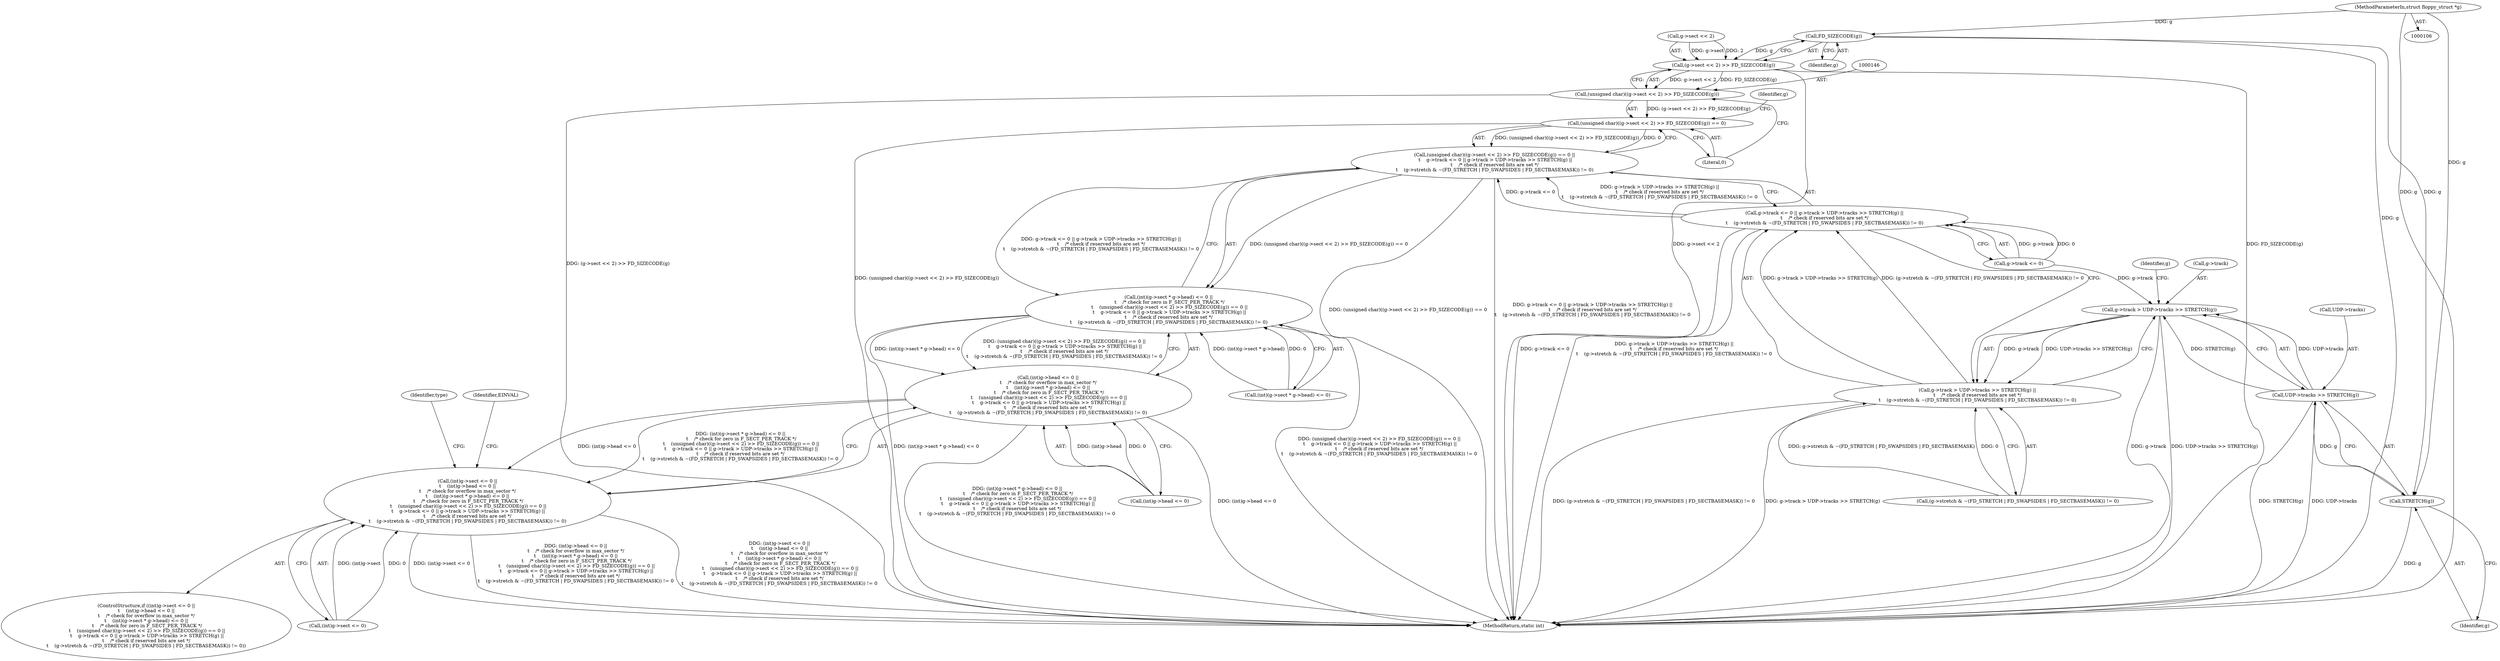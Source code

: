 digraph "0_linux_da99466ac243f15fbba65bd261bfc75ffa1532b6@pointer" {
"1000153" [label="(Call,FD_SIZECODE(g))"];
"1000108" [label="(MethodParameterIn,struct floppy_struct *g)"];
"1000147" [label="(Call,(g->sect << 2) >> FD_SIZECODE(g))"];
"1000145" [label="(Call,(unsigned char)((g->sect << 2) >> FD_SIZECODE(g)))"];
"1000144" [label="(Call,(unsigned char)((g->sect << 2) >> FD_SIZECODE(g)) == 0)"];
"1000143" [label="(Call,(unsigned char)((g->sect << 2) >> FD_SIZECODE(g)) == 0 ||\n \t    g->track <= 0 || g->track > UDP->tracks >> STRETCH(g) ||\n\t    /* check if reserved bits are set */\n\t    (g->stretch & ~(FD_STRETCH | FD_SWAPSIDES | FD_SECTBASEMASK)) != 0)"];
"1000131" [label="(Call,(int)(g->sect * g->head) <= 0 ||\n \t    /* check for zero in F_SECT_PER_TRACK */\n \t    (unsigned char)((g->sect << 2) >> FD_SIZECODE(g)) == 0 ||\n \t    g->track <= 0 || g->track > UDP->tracks >> STRETCH(g) ||\n\t    /* check if reserved bits are set */\n\t    (g->stretch & ~(FD_STRETCH | FD_SWAPSIDES | FD_SECTBASEMASK)) != 0)"];
"1000123" [label="(Call,(int)g->head <= 0 ||\n\t    /* check for overflow in max_sector */\n\t    (int)(g->sect * g->head) <= 0 ||\n \t    /* check for zero in F_SECT_PER_TRACK */\n \t    (unsigned char)((g->sect << 2) >> FD_SIZECODE(g)) == 0 ||\n \t    g->track <= 0 || g->track > UDP->tracks >> STRETCH(g) ||\n\t    /* check if reserved bits are set */\n\t    (g->stretch & ~(FD_STRETCH | FD_SWAPSIDES | FD_SECTBASEMASK)) != 0)"];
"1000115" [label="(Call,(int)g->sect <= 0 ||\n\t    (int)g->head <= 0 ||\n\t    /* check for overflow in max_sector */\n\t    (int)(g->sect * g->head) <= 0 ||\n \t    /* check for zero in F_SECT_PER_TRACK */\n \t    (unsigned char)((g->sect << 2) >> FD_SIZECODE(g)) == 0 ||\n \t    g->track <= 0 || g->track > UDP->tracks >> STRETCH(g) ||\n\t    /* check if reserved bits are set */\n\t    (g->stretch & ~(FD_STRETCH | FD_SWAPSIDES | FD_SECTBASEMASK)) != 0)"];
"1000171" [label="(Call,STRETCH(g))"];
"1000167" [label="(Call,UDP->tracks >> STRETCH(g))"];
"1000163" [label="(Call,g->track > UDP->tracks >> STRETCH(g))"];
"1000162" [label="(Call,g->track > UDP->tracks >> STRETCH(g) ||\n\t    /* check if reserved bits are set */\n\t    (g->stretch & ~(FD_STRETCH | FD_SWAPSIDES | FD_SECTBASEMASK)) != 0)"];
"1000156" [label="(Call,g->track <= 0 || g->track > UDP->tracks >> STRETCH(g) ||\n\t    /* check if reserved bits are set */\n\t    (g->stretch & ~(FD_STRETCH | FD_SWAPSIDES | FD_SECTBASEMASK)) != 0)"];
"1000403" [label="(MethodReturn,static int)"];
"1000124" [label="(Call,(int)g->head <= 0)"];
"1000171" [label="(Call,STRETCH(g))"];
"1000176" [label="(Identifier,g)"];
"1000147" [label="(Call,(g->sect << 2) >> FD_SIZECODE(g))"];
"1000153" [label="(Call,FD_SIZECODE(g))"];
"1000167" [label="(Call,UDP->tracks >> STRETCH(g))"];
"1000162" [label="(Call,g->track > UDP->tracks >> STRETCH(g) ||\n\t    /* check if reserved bits are set */\n\t    (g->stretch & ~(FD_STRETCH | FD_SWAPSIDES | FD_SECTBASEMASK)) != 0)"];
"1000156" [label="(Call,g->track <= 0 || g->track > UDP->tracks >> STRETCH(g) ||\n\t    /* check if reserved bits are set */\n\t    (g->stretch & ~(FD_STRETCH | FD_SWAPSIDES | FD_SECTBASEMASK)) != 0)"];
"1000164" [label="(Call,g->track)"];
"1000189" [label="(Identifier,type)"];
"1000157" [label="(Call,g->track <= 0)"];
"1000114" [label="(ControlStructure,if ((int)g->sect <= 0 ||\n\t    (int)g->head <= 0 ||\n\t    /* check for overflow in max_sector */\n\t    (int)(g->sect * g->head) <= 0 ||\n \t    /* check for zero in F_SECT_PER_TRACK */\n \t    (unsigned char)((g->sect << 2) >> FD_SIZECODE(g)) == 0 ||\n \t    g->track <= 0 || g->track > UDP->tracks >> STRETCH(g) ||\n\t    /* check if reserved bits are set */\n\t    (g->stretch & ~(FD_STRETCH | FD_SWAPSIDES | FD_SECTBASEMASK)) != 0))"];
"1000159" [label="(Identifier,g)"];
"1000163" [label="(Call,g->track > UDP->tracks >> STRETCH(g))"];
"1000143" [label="(Call,(unsigned char)((g->sect << 2) >> FD_SIZECODE(g)) == 0 ||\n \t    g->track <= 0 || g->track > UDP->tracks >> STRETCH(g) ||\n\t    /* check if reserved bits are set */\n\t    (g->stretch & ~(FD_STRETCH | FD_SWAPSIDES | FD_SECTBASEMASK)) != 0)"];
"1000115" [label="(Call,(int)g->sect <= 0 ||\n\t    (int)g->head <= 0 ||\n\t    /* check for overflow in max_sector */\n\t    (int)(g->sect * g->head) <= 0 ||\n \t    /* check for zero in F_SECT_PER_TRACK */\n \t    (unsigned char)((g->sect << 2) >> FD_SIZECODE(g)) == 0 ||\n \t    g->track <= 0 || g->track > UDP->tracks >> STRETCH(g) ||\n\t    /* check if reserved bits are set */\n\t    (g->stretch & ~(FD_STRETCH | FD_SWAPSIDES | FD_SECTBASEMASK)) != 0)"];
"1000131" [label="(Call,(int)(g->sect * g->head) <= 0 ||\n \t    /* check for zero in F_SECT_PER_TRACK */\n \t    (unsigned char)((g->sect << 2) >> FD_SIZECODE(g)) == 0 ||\n \t    g->track <= 0 || g->track > UDP->tracks >> STRETCH(g) ||\n\t    /* check if reserved bits are set */\n\t    (g->stretch & ~(FD_STRETCH | FD_SWAPSIDES | FD_SECTBASEMASK)) != 0)"];
"1000132" [label="(Call,(int)(g->sect * g->head) <= 0)"];
"1000187" [label="(Identifier,EINVAL)"];
"1000148" [label="(Call,g->sect << 2)"];
"1000123" [label="(Call,(int)g->head <= 0 ||\n\t    /* check for overflow in max_sector */\n\t    (int)(g->sect * g->head) <= 0 ||\n \t    /* check for zero in F_SECT_PER_TRACK */\n \t    (unsigned char)((g->sect << 2) >> FD_SIZECODE(g)) == 0 ||\n \t    g->track <= 0 || g->track > UDP->tracks >> STRETCH(g) ||\n\t    /* check if reserved bits are set */\n\t    (g->stretch & ~(FD_STRETCH | FD_SWAPSIDES | FD_SECTBASEMASK)) != 0)"];
"1000155" [label="(Literal,0)"];
"1000116" [label="(Call,(int)g->sect <= 0)"];
"1000173" [label="(Call,(g->stretch & ~(FD_STRETCH | FD_SWAPSIDES | FD_SECTBASEMASK)) != 0)"];
"1000145" [label="(Call,(unsigned char)((g->sect << 2) >> FD_SIZECODE(g)))"];
"1000154" [label="(Identifier,g)"];
"1000108" [label="(MethodParameterIn,struct floppy_struct *g)"];
"1000172" [label="(Identifier,g)"];
"1000168" [label="(Call,UDP->tracks)"];
"1000144" [label="(Call,(unsigned char)((g->sect << 2) >> FD_SIZECODE(g)) == 0)"];
"1000153" -> "1000147"  [label="AST: "];
"1000153" -> "1000154"  [label="CFG: "];
"1000154" -> "1000153"  [label="AST: "];
"1000147" -> "1000153"  [label="CFG: "];
"1000153" -> "1000403"  [label="DDG: g"];
"1000153" -> "1000147"  [label="DDG: g"];
"1000108" -> "1000153"  [label="DDG: g"];
"1000153" -> "1000171"  [label="DDG: g"];
"1000108" -> "1000106"  [label="AST: "];
"1000108" -> "1000403"  [label="DDG: g"];
"1000108" -> "1000171"  [label="DDG: g"];
"1000147" -> "1000145"  [label="AST: "];
"1000148" -> "1000147"  [label="AST: "];
"1000145" -> "1000147"  [label="CFG: "];
"1000147" -> "1000403"  [label="DDG: g->sect << 2"];
"1000147" -> "1000403"  [label="DDG: FD_SIZECODE(g)"];
"1000147" -> "1000145"  [label="DDG: g->sect << 2"];
"1000147" -> "1000145"  [label="DDG: FD_SIZECODE(g)"];
"1000148" -> "1000147"  [label="DDG: g->sect"];
"1000148" -> "1000147"  [label="DDG: 2"];
"1000145" -> "1000144"  [label="AST: "];
"1000146" -> "1000145"  [label="AST: "];
"1000155" -> "1000145"  [label="CFG: "];
"1000145" -> "1000403"  [label="DDG: (g->sect << 2) >> FD_SIZECODE(g)"];
"1000145" -> "1000144"  [label="DDG: (g->sect << 2) >> FD_SIZECODE(g)"];
"1000144" -> "1000143"  [label="AST: "];
"1000144" -> "1000155"  [label="CFG: "];
"1000155" -> "1000144"  [label="AST: "];
"1000159" -> "1000144"  [label="CFG: "];
"1000143" -> "1000144"  [label="CFG: "];
"1000144" -> "1000403"  [label="DDG: (unsigned char)((g->sect << 2) >> FD_SIZECODE(g))"];
"1000144" -> "1000143"  [label="DDG: (unsigned char)((g->sect << 2) >> FD_SIZECODE(g))"];
"1000144" -> "1000143"  [label="DDG: 0"];
"1000143" -> "1000131"  [label="AST: "];
"1000143" -> "1000156"  [label="CFG: "];
"1000156" -> "1000143"  [label="AST: "];
"1000131" -> "1000143"  [label="CFG: "];
"1000143" -> "1000403"  [label="DDG: (unsigned char)((g->sect << 2) >> FD_SIZECODE(g)) == 0"];
"1000143" -> "1000403"  [label="DDG: g->track <= 0 || g->track > UDP->tracks >> STRETCH(g) ||\n\t    /* check if reserved bits are set */\n\t    (g->stretch & ~(FD_STRETCH | FD_SWAPSIDES | FD_SECTBASEMASK)) != 0"];
"1000143" -> "1000131"  [label="DDG: (unsigned char)((g->sect << 2) >> FD_SIZECODE(g)) == 0"];
"1000143" -> "1000131"  [label="DDG: g->track <= 0 || g->track > UDP->tracks >> STRETCH(g) ||\n\t    /* check if reserved bits are set */\n\t    (g->stretch & ~(FD_STRETCH | FD_SWAPSIDES | FD_SECTBASEMASK)) != 0"];
"1000156" -> "1000143"  [label="DDG: g->track <= 0"];
"1000156" -> "1000143"  [label="DDG: g->track > UDP->tracks >> STRETCH(g) ||\n\t    /* check if reserved bits are set */\n\t    (g->stretch & ~(FD_STRETCH | FD_SWAPSIDES | FD_SECTBASEMASK)) != 0"];
"1000131" -> "1000123"  [label="AST: "];
"1000131" -> "1000132"  [label="CFG: "];
"1000132" -> "1000131"  [label="AST: "];
"1000123" -> "1000131"  [label="CFG: "];
"1000131" -> "1000403"  [label="DDG: (int)(g->sect * g->head) <= 0"];
"1000131" -> "1000403"  [label="DDG: (unsigned char)((g->sect << 2) >> FD_SIZECODE(g)) == 0 ||\n \t    g->track <= 0 || g->track > UDP->tracks >> STRETCH(g) ||\n\t    /* check if reserved bits are set */\n\t    (g->stretch & ~(FD_STRETCH | FD_SWAPSIDES | FD_SECTBASEMASK)) != 0"];
"1000131" -> "1000123"  [label="DDG: (int)(g->sect * g->head) <= 0"];
"1000131" -> "1000123"  [label="DDG: (unsigned char)((g->sect << 2) >> FD_SIZECODE(g)) == 0 ||\n \t    g->track <= 0 || g->track > UDP->tracks >> STRETCH(g) ||\n\t    /* check if reserved bits are set */\n\t    (g->stretch & ~(FD_STRETCH | FD_SWAPSIDES | FD_SECTBASEMASK)) != 0"];
"1000132" -> "1000131"  [label="DDG: (int)(g->sect * g->head)"];
"1000132" -> "1000131"  [label="DDG: 0"];
"1000123" -> "1000115"  [label="AST: "];
"1000123" -> "1000124"  [label="CFG: "];
"1000124" -> "1000123"  [label="AST: "];
"1000115" -> "1000123"  [label="CFG: "];
"1000123" -> "1000403"  [label="DDG: (int)g->head <= 0"];
"1000123" -> "1000403"  [label="DDG: (int)(g->sect * g->head) <= 0 ||\n \t    /* check for zero in F_SECT_PER_TRACK */\n \t    (unsigned char)((g->sect << 2) >> FD_SIZECODE(g)) == 0 ||\n \t    g->track <= 0 || g->track > UDP->tracks >> STRETCH(g) ||\n\t    /* check if reserved bits are set */\n\t    (g->stretch & ~(FD_STRETCH | FD_SWAPSIDES | FD_SECTBASEMASK)) != 0"];
"1000123" -> "1000115"  [label="DDG: (int)g->head <= 0"];
"1000123" -> "1000115"  [label="DDG: (int)(g->sect * g->head) <= 0 ||\n \t    /* check for zero in F_SECT_PER_TRACK */\n \t    (unsigned char)((g->sect << 2) >> FD_SIZECODE(g)) == 0 ||\n \t    g->track <= 0 || g->track > UDP->tracks >> STRETCH(g) ||\n\t    /* check if reserved bits are set */\n\t    (g->stretch & ~(FD_STRETCH | FD_SWAPSIDES | FD_SECTBASEMASK)) != 0"];
"1000124" -> "1000123"  [label="DDG: (int)g->head"];
"1000124" -> "1000123"  [label="DDG: 0"];
"1000115" -> "1000114"  [label="AST: "];
"1000115" -> "1000116"  [label="CFG: "];
"1000116" -> "1000115"  [label="AST: "];
"1000187" -> "1000115"  [label="CFG: "];
"1000189" -> "1000115"  [label="CFG: "];
"1000115" -> "1000403"  [label="DDG: (int)g->head <= 0 ||\n\t    /* check for overflow in max_sector */\n\t    (int)(g->sect * g->head) <= 0 ||\n \t    /* check for zero in F_SECT_PER_TRACK */\n \t    (unsigned char)((g->sect << 2) >> FD_SIZECODE(g)) == 0 ||\n \t    g->track <= 0 || g->track > UDP->tracks >> STRETCH(g) ||\n\t    /* check if reserved bits are set */\n\t    (g->stretch & ~(FD_STRETCH | FD_SWAPSIDES | FD_SECTBASEMASK)) != 0"];
"1000115" -> "1000403"  [label="DDG: (int)g->sect <= 0 ||\n\t    (int)g->head <= 0 ||\n\t    /* check for overflow in max_sector */\n\t    (int)(g->sect * g->head) <= 0 ||\n \t    /* check for zero in F_SECT_PER_TRACK */\n \t    (unsigned char)((g->sect << 2) >> FD_SIZECODE(g)) == 0 ||\n \t    g->track <= 0 || g->track > UDP->tracks >> STRETCH(g) ||\n\t    /* check if reserved bits are set */\n\t    (g->stretch & ~(FD_STRETCH | FD_SWAPSIDES | FD_SECTBASEMASK)) != 0"];
"1000115" -> "1000403"  [label="DDG: (int)g->sect <= 0"];
"1000116" -> "1000115"  [label="DDG: (int)g->sect"];
"1000116" -> "1000115"  [label="DDG: 0"];
"1000171" -> "1000167"  [label="AST: "];
"1000171" -> "1000172"  [label="CFG: "];
"1000172" -> "1000171"  [label="AST: "];
"1000167" -> "1000171"  [label="CFG: "];
"1000171" -> "1000403"  [label="DDG: g"];
"1000171" -> "1000167"  [label="DDG: g"];
"1000167" -> "1000163"  [label="AST: "];
"1000168" -> "1000167"  [label="AST: "];
"1000163" -> "1000167"  [label="CFG: "];
"1000167" -> "1000403"  [label="DDG: UDP->tracks"];
"1000167" -> "1000403"  [label="DDG: STRETCH(g)"];
"1000167" -> "1000163"  [label="DDG: UDP->tracks"];
"1000167" -> "1000163"  [label="DDG: STRETCH(g)"];
"1000163" -> "1000162"  [label="AST: "];
"1000164" -> "1000163"  [label="AST: "];
"1000176" -> "1000163"  [label="CFG: "];
"1000162" -> "1000163"  [label="CFG: "];
"1000163" -> "1000403"  [label="DDG: g->track"];
"1000163" -> "1000403"  [label="DDG: UDP->tracks >> STRETCH(g)"];
"1000163" -> "1000162"  [label="DDG: g->track"];
"1000163" -> "1000162"  [label="DDG: UDP->tracks >> STRETCH(g)"];
"1000157" -> "1000163"  [label="DDG: g->track"];
"1000162" -> "1000156"  [label="AST: "];
"1000162" -> "1000173"  [label="CFG: "];
"1000173" -> "1000162"  [label="AST: "];
"1000156" -> "1000162"  [label="CFG: "];
"1000162" -> "1000403"  [label="DDG: (g->stretch & ~(FD_STRETCH | FD_SWAPSIDES | FD_SECTBASEMASK)) != 0"];
"1000162" -> "1000403"  [label="DDG: g->track > UDP->tracks >> STRETCH(g)"];
"1000162" -> "1000156"  [label="DDG: g->track > UDP->tracks >> STRETCH(g)"];
"1000162" -> "1000156"  [label="DDG: (g->stretch & ~(FD_STRETCH | FD_SWAPSIDES | FD_SECTBASEMASK)) != 0"];
"1000173" -> "1000162"  [label="DDG: g->stretch & ~(FD_STRETCH | FD_SWAPSIDES | FD_SECTBASEMASK)"];
"1000173" -> "1000162"  [label="DDG: 0"];
"1000156" -> "1000157"  [label="CFG: "];
"1000157" -> "1000156"  [label="AST: "];
"1000156" -> "1000403"  [label="DDG: g->track <= 0"];
"1000156" -> "1000403"  [label="DDG: g->track > UDP->tracks >> STRETCH(g) ||\n\t    /* check if reserved bits are set */\n\t    (g->stretch & ~(FD_STRETCH | FD_SWAPSIDES | FD_SECTBASEMASK)) != 0"];
"1000157" -> "1000156"  [label="DDG: g->track"];
"1000157" -> "1000156"  [label="DDG: 0"];
}
